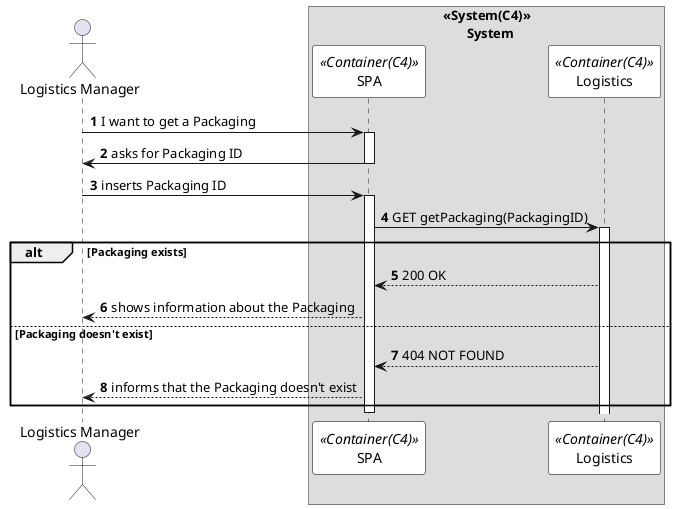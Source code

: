 @startuml getPackagingSD
autonumber

skinparam sequence {
ParticipantBorderColor black
ParticipantBackgroundColor white
}


actor "Logistics Manager" as manager
box "<<System(C4)>>\n       System"
participant SPA as  SPA <<Container(C4)>>
participant Logistics as  Logistics <<Container(C4)>>
end box


manager -> SPA: I want to get a Packaging
activate SPA

SPA -> manager: asks for Packaging ID
deactivate SPA

manager -> SPA: inserts Packaging ID
activate SPA


SPA -> Logistics: GET getPackaging(PackagingID)
activate Logistics


alt Packaging exists


Logistics --> SPA: 200 OK
SPA --> manager: shows information about the Packaging


else Packaging doesn't exist



Logistics --> SPA: 404 NOT FOUND

SPA --> manager: informs that the Packaging doesn't exist

end

deactivate SPA
deactivate manager


@enduml